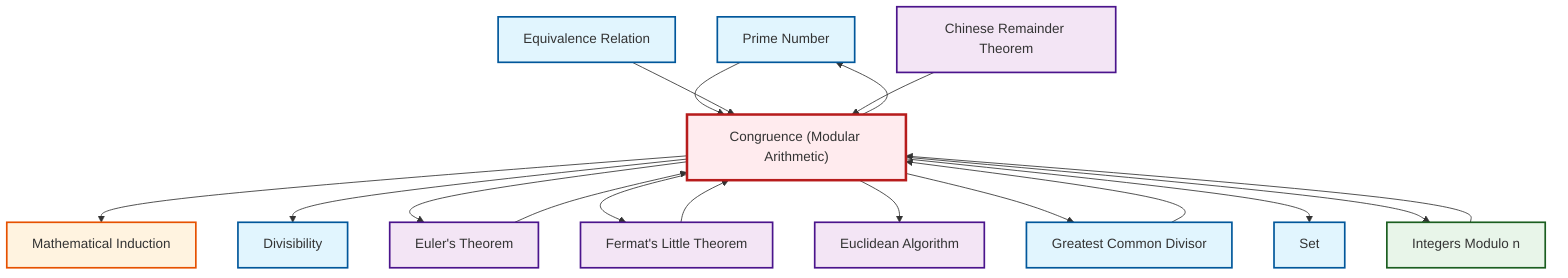 graph TD
    classDef definition fill:#e1f5fe,stroke:#01579b,stroke-width:2px
    classDef theorem fill:#f3e5f5,stroke:#4a148c,stroke-width:2px
    classDef axiom fill:#fff3e0,stroke:#e65100,stroke-width:2px
    classDef example fill:#e8f5e9,stroke:#1b5e20,stroke-width:2px
    classDef current fill:#ffebee,stroke:#b71c1c,stroke-width:3px
    def-prime["Prime Number"]:::definition
    def-congruence["Congruence (Modular Arithmetic)"]:::definition
    thm-chinese-remainder["Chinese Remainder Theorem"]:::theorem
    ax-induction["Mathematical Induction"]:::axiom
    thm-euler["Euler's Theorem"]:::theorem
    def-set["Set"]:::definition
    def-divisibility["Divisibility"]:::definition
    ex-quotient-integers-mod-n["Integers Modulo n"]:::example
    def-gcd["Greatest Common Divisor"]:::definition
    def-equivalence-relation["Equivalence Relation"]:::definition
    thm-fermat-little["Fermat's Little Theorem"]:::theorem
    thm-euclidean-algorithm["Euclidean Algorithm"]:::theorem
    def-prime --> def-congruence
    def-congruence --> def-prime
    thm-fermat-little --> def-congruence
    def-congruence --> ax-induction
    thm-euler --> def-congruence
    def-congruence --> def-divisibility
    def-gcd --> def-congruence
    def-congruence --> thm-euler
    def-equivalence-relation --> def-congruence
    def-congruence --> thm-fermat-little
    def-congruence --> thm-euclidean-algorithm
    thm-chinese-remainder --> def-congruence
    def-congruence --> def-gcd
    def-congruence --> def-set
    ex-quotient-integers-mod-n --> def-congruence
    def-congruence --> ex-quotient-integers-mod-n
    class def-congruence current